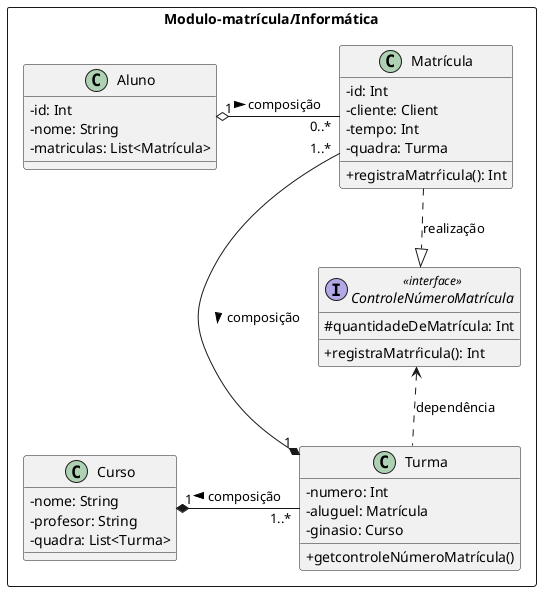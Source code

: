 @startuml matriculaInformatica
skinparam ClassAttributeIconSize 0

package Modulo-matrícula/Informática <<Rectangle>> {

    class Aluno {
    - id: Int
    - nome: String
    - matriculas: List<Matrícula>
  }

  Aluno "1" o-r-- "0..*" Matrícula: composição >

  class Matrícula {
    - id: Int
    - cliente: Client
    - tempo: Int
    - quadra: Turma
    + registraMatrŕicula(): Int
  }

  Matrícula ..|> ControleNúmeroMatrícula: realização


  interface ControleNúmeroMatrícula <<interface>> {
    # quantidadeDeMatrícula: Int
    + registraMatrŕicula(): Int
  }

  ControleNúmeroMatrícula <.. Turma: dependência

  Matrícula "1..*" --* "1" Turma: composição >

  class Turma {
    - numero: Int
    - aluguel: Matrícula
    - ginasio: Curso
    + getcontroleNúmeroMatrícula()
  }

  Turma "1..*"  -l-* "1" Curso: composição >

  class Curso {
    - nome: String
    - profesor: String
    - quadra: List<Turma>
  }

}
@enduml